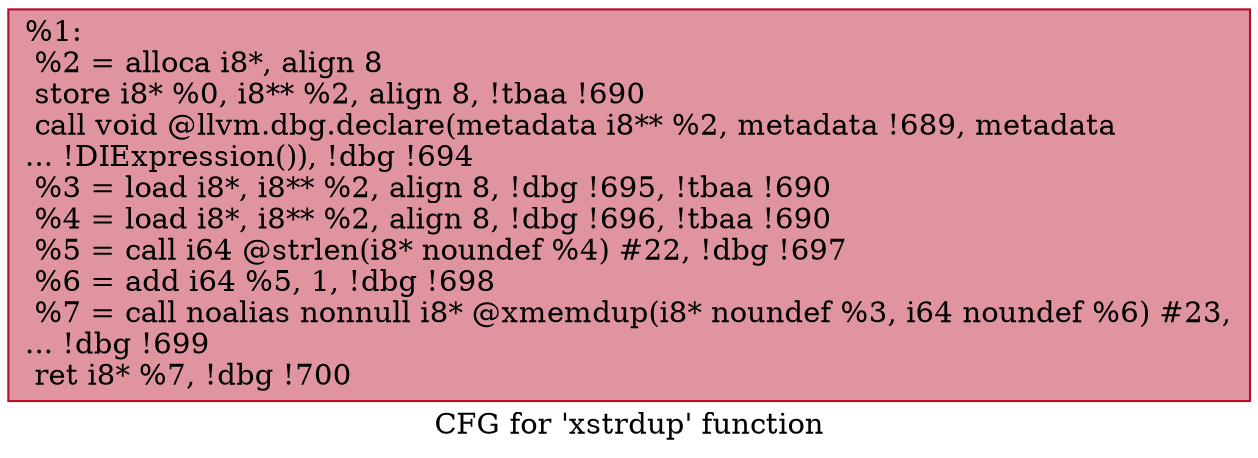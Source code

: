 digraph "CFG for 'xstrdup' function" {
	label="CFG for 'xstrdup' function";

	Node0x6a7d60 [shape=record,color="#b70d28ff", style=filled, fillcolor="#b70d2870",label="{%1:\l  %2 = alloca i8*, align 8\l  store i8* %0, i8** %2, align 8, !tbaa !690\l  call void @llvm.dbg.declare(metadata i8** %2, metadata !689, metadata\l... !DIExpression()), !dbg !694\l  %3 = load i8*, i8** %2, align 8, !dbg !695, !tbaa !690\l  %4 = load i8*, i8** %2, align 8, !dbg !696, !tbaa !690\l  %5 = call i64 @strlen(i8* noundef %4) #22, !dbg !697\l  %6 = add i64 %5, 1, !dbg !698\l  %7 = call noalias nonnull i8* @xmemdup(i8* noundef %3, i64 noundef %6) #23,\l... !dbg !699\l  ret i8* %7, !dbg !700\l}"];
}
